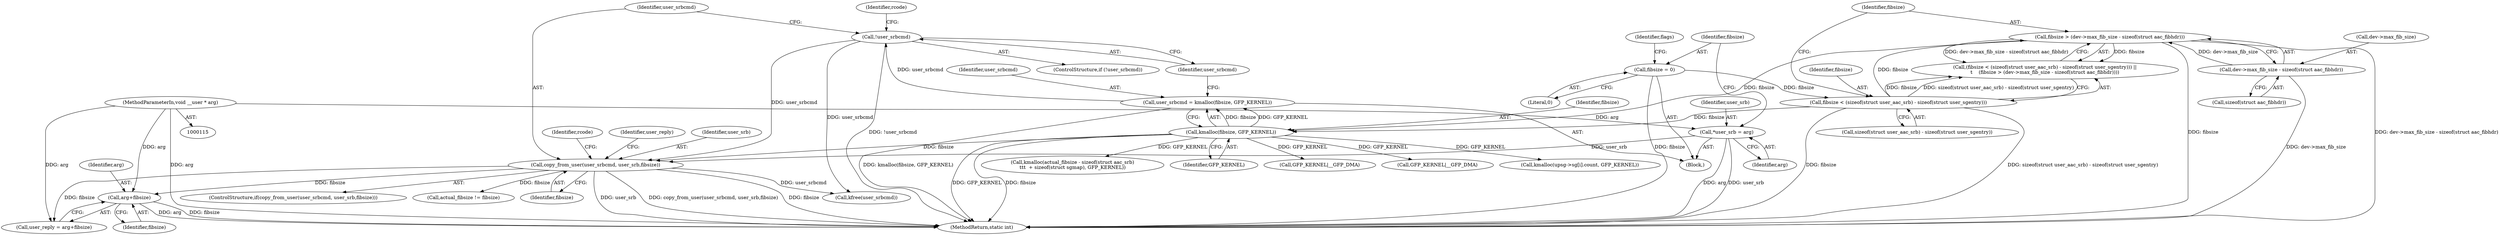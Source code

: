 digraph "0_linux_b4789b8e6be3151a955ade74872822f30e8cd914@pointer" {
"1000279" [label="(Call,arg+fibsize)"];
"1000117" [label="(MethodParameterIn,void __user * arg)"];
"1000267" [label="(Call,copy_from_user(user_srbcmd, user_srb,fibsize))"];
"1000258" [label="(Call,!user_srbcmd)"];
"1000252" [label="(Call,user_srbcmd = kmalloc(fibsize, GFP_KERNEL))"];
"1000254" [label="(Call,kmalloc(fibsize, GFP_KERNEL))"];
"1000238" [label="(Call,fibsize > (dev->max_fib_size - sizeof(struct aac_fibhdr)))"];
"1000231" [label="(Call,fibsize < (sizeof(struct user_aac_srb) - sizeof(struct user_sgentry)))"];
"1000136" [label="(Call,fibsize = 0)"];
"1000240" [label="(Call,dev->max_fib_size - sizeof(struct aac_fibhdr))"];
"1000130" [label="(Call,*user_srb = arg)"];
"1000273" [label="(Identifier,rcode)"];
"1000230" [label="(Call,(fibsize < (sizeof(struct user_aac_srb) - sizeof(struct user_sgentry))) ||\n\t    (fibsize > (dev->max_fib_size - sizeof(struct aac_fibhdr))))"];
"1000239" [label="(Identifier,fibsize)"];
"1000279" [label="(Call,arg+fibsize)"];
"1000131" [label="(Identifier,user_srb)"];
"1000118" [label="(Block,)"];
"1000281" [label="(Identifier,fibsize)"];
"1000232" [label="(Identifier,fibsize)"];
"1000244" [label="(Call,sizeof(struct aac_fibhdr))"];
"1000256" [label="(Identifier,GFP_KERNEL)"];
"1000141" [label="(Identifier,flags)"];
"1000138" [label="(Literal,0)"];
"1000267" [label="(Call,copy_from_user(user_srbcmd, user_srb,fibsize))"];
"1000233" [label="(Call,sizeof(struct user_aac_srb) - sizeof(struct user_sgentry))"];
"1000255" [label="(Identifier,fibsize)"];
"1001457" [label="(Call,kfree(user_srbcmd))"];
"1000258" [label="(Call,!user_srbcmd)"];
"1000277" [label="(Call,user_reply = arg+fibsize)"];
"1000252" [label="(Call,user_srbcmd = kmalloc(fibsize, GFP_KERNEL))"];
"1000130" [label="(Call,*user_srb = arg)"];
"1000280" [label="(Identifier,arg)"];
"1001485" [label="(MethodReturn,static int)"];
"1000253" [label="(Identifier,user_srbcmd)"];
"1000117" [label="(MethodParameterIn,void __user * arg)"];
"1000266" [label="(ControlStructure,if(copy_from_user(user_srbcmd, user_srb,fibsize)))"];
"1000278" [label="(Identifier,user_reply)"];
"1000268" [label="(Identifier,user_srbcmd)"];
"1000269" [label="(Identifier,user_srb)"];
"1000254" [label="(Call,kmalloc(fibsize, GFP_KERNEL))"];
"1000238" [label="(Call,fibsize > (dev->max_fib_size - sizeof(struct aac_fibhdr)))"];
"1000241" [label="(Call,dev->max_fib_size)"];
"1000240" [label="(Call,dev->max_fib_size - sizeof(struct aac_fibhdr))"];
"1000262" [label="(Identifier,rcode)"];
"1000707" [label="(Call,kmalloc(actual_fibsize - sizeof(struct aac_srb)\n\t\t\t  + sizeof(struct sgmap), GFP_KERNEL))"];
"1000553" [label="(Call,GFP_KERNEL|__GFP_DMA)"];
"1000132" [label="(Identifier,arg)"];
"1000259" [label="(Identifier,user_srbcmd)"];
"1000257" [label="(ControlStructure,if (!user_srbcmd))"];
"1001035" [label="(Call,GFP_KERNEL|__GFP_DMA)"];
"1000432" [label="(Call,actual_fibsize != fibsize)"];
"1000231" [label="(Call,fibsize < (sizeof(struct user_aac_srb) - sizeof(struct user_sgentry)))"];
"1001215" [label="(Call,kmalloc(upsg->sg[i].count, GFP_KERNEL))"];
"1000137" [label="(Identifier,fibsize)"];
"1000136" [label="(Call,fibsize = 0)"];
"1000270" [label="(Identifier,fibsize)"];
"1000279" -> "1000277"  [label="AST: "];
"1000279" -> "1000281"  [label="CFG: "];
"1000280" -> "1000279"  [label="AST: "];
"1000281" -> "1000279"  [label="AST: "];
"1000277" -> "1000279"  [label="CFG: "];
"1000279" -> "1001485"  [label="DDG: arg"];
"1000279" -> "1001485"  [label="DDG: fibsize"];
"1000117" -> "1000279"  [label="DDG: arg"];
"1000267" -> "1000279"  [label="DDG: fibsize"];
"1000117" -> "1000115"  [label="AST: "];
"1000117" -> "1001485"  [label="DDG: arg"];
"1000117" -> "1000130"  [label="DDG: arg"];
"1000117" -> "1000277"  [label="DDG: arg"];
"1000267" -> "1000266"  [label="AST: "];
"1000267" -> "1000270"  [label="CFG: "];
"1000268" -> "1000267"  [label="AST: "];
"1000269" -> "1000267"  [label="AST: "];
"1000270" -> "1000267"  [label="AST: "];
"1000273" -> "1000267"  [label="CFG: "];
"1000278" -> "1000267"  [label="CFG: "];
"1000267" -> "1001485"  [label="DDG: user_srb"];
"1000267" -> "1001485"  [label="DDG: copy_from_user(user_srbcmd, user_srb,fibsize)"];
"1000267" -> "1001485"  [label="DDG: fibsize"];
"1000258" -> "1000267"  [label="DDG: user_srbcmd"];
"1000130" -> "1000267"  [label="DDG: user_srb"];
"1000254" -> "1000267"  [label="DDG: fibsize"];
"1000267" -> "1000277"  [label="DDG: fibsize"];
"1000267" -> "1000432"  [label="DDG: fibsize"];
"1000267" -> "1001457"  [label="DDG: user_srbcmd"];
"1000258" -> "1000257"  [label="AST: "];
"1000258" -> "1000259"  [label="CFG: "];
"1000259" -> "1000258"  [label="AST: "];
"1000262" -> "1000258"  [label="CFG: "];
"1000268" -> "1000258"  [label="CFG: "];
"1000258" -> "1001485"  [label="DDG: !user_srbcmd"];
"1000252" -> "1000258"  [label="DDG: user_srbcmd"];
"1000258" -> "1001457"  [label="DDG: user_srbcmd"];
"1000252" -> "1000118"  [label="AST: "];
"1000252" -> "1000254"  [label="CFG: "];
"1000253" -> "1000252"  [label="AST: "];
"1000254" -> "1000252"  [label="AST: "];
"1000259" -> "1000252"  [label="CFG: "];
"1000252" -> "1001485"  [label="DDG: kmalloc(fibsize, GFP_KERNEL)"];
"1000254" -> "1000252"  [label="DDG: fibsize"];
"1000254" -> "1000252"  [label="DDG: GFP_KERNEL"];
"1000254" -> "1000256"  [label="CFG: "];
"1000255" -> "1000254"  [label="AST: "];
"1000256" -> "1000254"  [label="AST: "];
"1000254" -> "1001485"  [label="DDG: fibsize"];
"1000254" -> "1001485"  [label="DDG: GFP_KERNEL"];
"1000238" -> "1000254"  [label="DDG: fibsize"];
"1000231" -> "1000254"  [label="DDG: fibsize"];
"1000254" -> "1000553"  [label="DDG: GFP_KERNEL"];
"1000254" -> "1000707"  [label="DDG: GFP_KERNEL"];
"1000254" -> "1001035"  [label="DDG: GFP_KERNEL"];
"1000254" -> "1001215"  [label="DDG: GFP_KERNEL"];
"1000238" -> "1000230"  [label="AST: "];
"1000238" -> "1000240"  [label="CFG: "];
"1000239" -> "1000238"  [label="AST: "];
"1000240" -> "1000238"  [label="AST: "];
"1000230" -> "1000238"  [label="CFG: "];
"1000238" -> "1001485"  [label="DDG: fibsize"];
"1000238" -> "1001485"  [label="DDG: dev->max_fib_size - sizeof(struct aac_fibhdr)"];
"1000238" -> "1000230"  [label="DDG: fibsize"];
"1000238" -> "1000230"  [label="DDG: dev->max_fib_size - sizeof(struct aac_fibhdr)"];
"1000231" -> "1000238"  [label="DDG: fibsize"];
"1000240" -> "1000238"  [label="DDG: dev->max_fib_size"];
"1000231" -> "1000230"  [label="AST: "];
"1000231" -> "1000233"  [label="CFG: "];
"1000232" -> "1000231"  [label="AST: "];
"1000233" -> "1000231"  [label="AST: "];
"1000239" -> "1000231"  [label="CFG: "];
"1000230" -> "1000231"  [label="CFG: "];
"1000231" -> "1001485"  [label="DDG: sizeof(struct user_aac_srb) - sizeof(struct user_sgentry)"];
"1000231" -> "1001485"  [label="DDG: fibsize"];
"1000231" -> "1000230"  [label="DDG: fibsize"];
"1000231" -> "1000230"  [label="DDG: sizeof(struct user_aac_srb) - sizeof(struct user_sgentry)"];
"1000136" -> "1000231"  [label="DDG: fibsize"];
"1000136" -> "1000118"  [label="AST: "];
"1000136" -> "1000138"  [label="CFG: "];
"1000137" -> "1000136"  [label="AST: "];
"1000138" -> "1000136"  [label="AST: "];
"1000141" -> "1000136"  [label="CFG: "];
"1000136" -> "1001485"  [label="DDG: fibsize"];
"1000240" -> "1000244"  [label="CFG: "];
"1000241" -> "1000240"  [label="AST: "];
"1000244" -> "1000240"  [label="AST: "];
"1000240" -> "1001485"  [label="DDG: dev->max_fib_size"];
"1000130" -> "1000118"  [label="AST: "];
"1000130" -> "1000132"  [label="CFG: "];
"1000131" -> "1000130"  [label="AST: "];
"1000132" -> "1000130"  [label="AST: "];
"1000137" -> "1000130"  [label="CFG: "];
"1000130" -> "1001485"  [label="DDG: arg"];
"1000130" -> "1001485"  [label="DDG: user_srb"];
}
